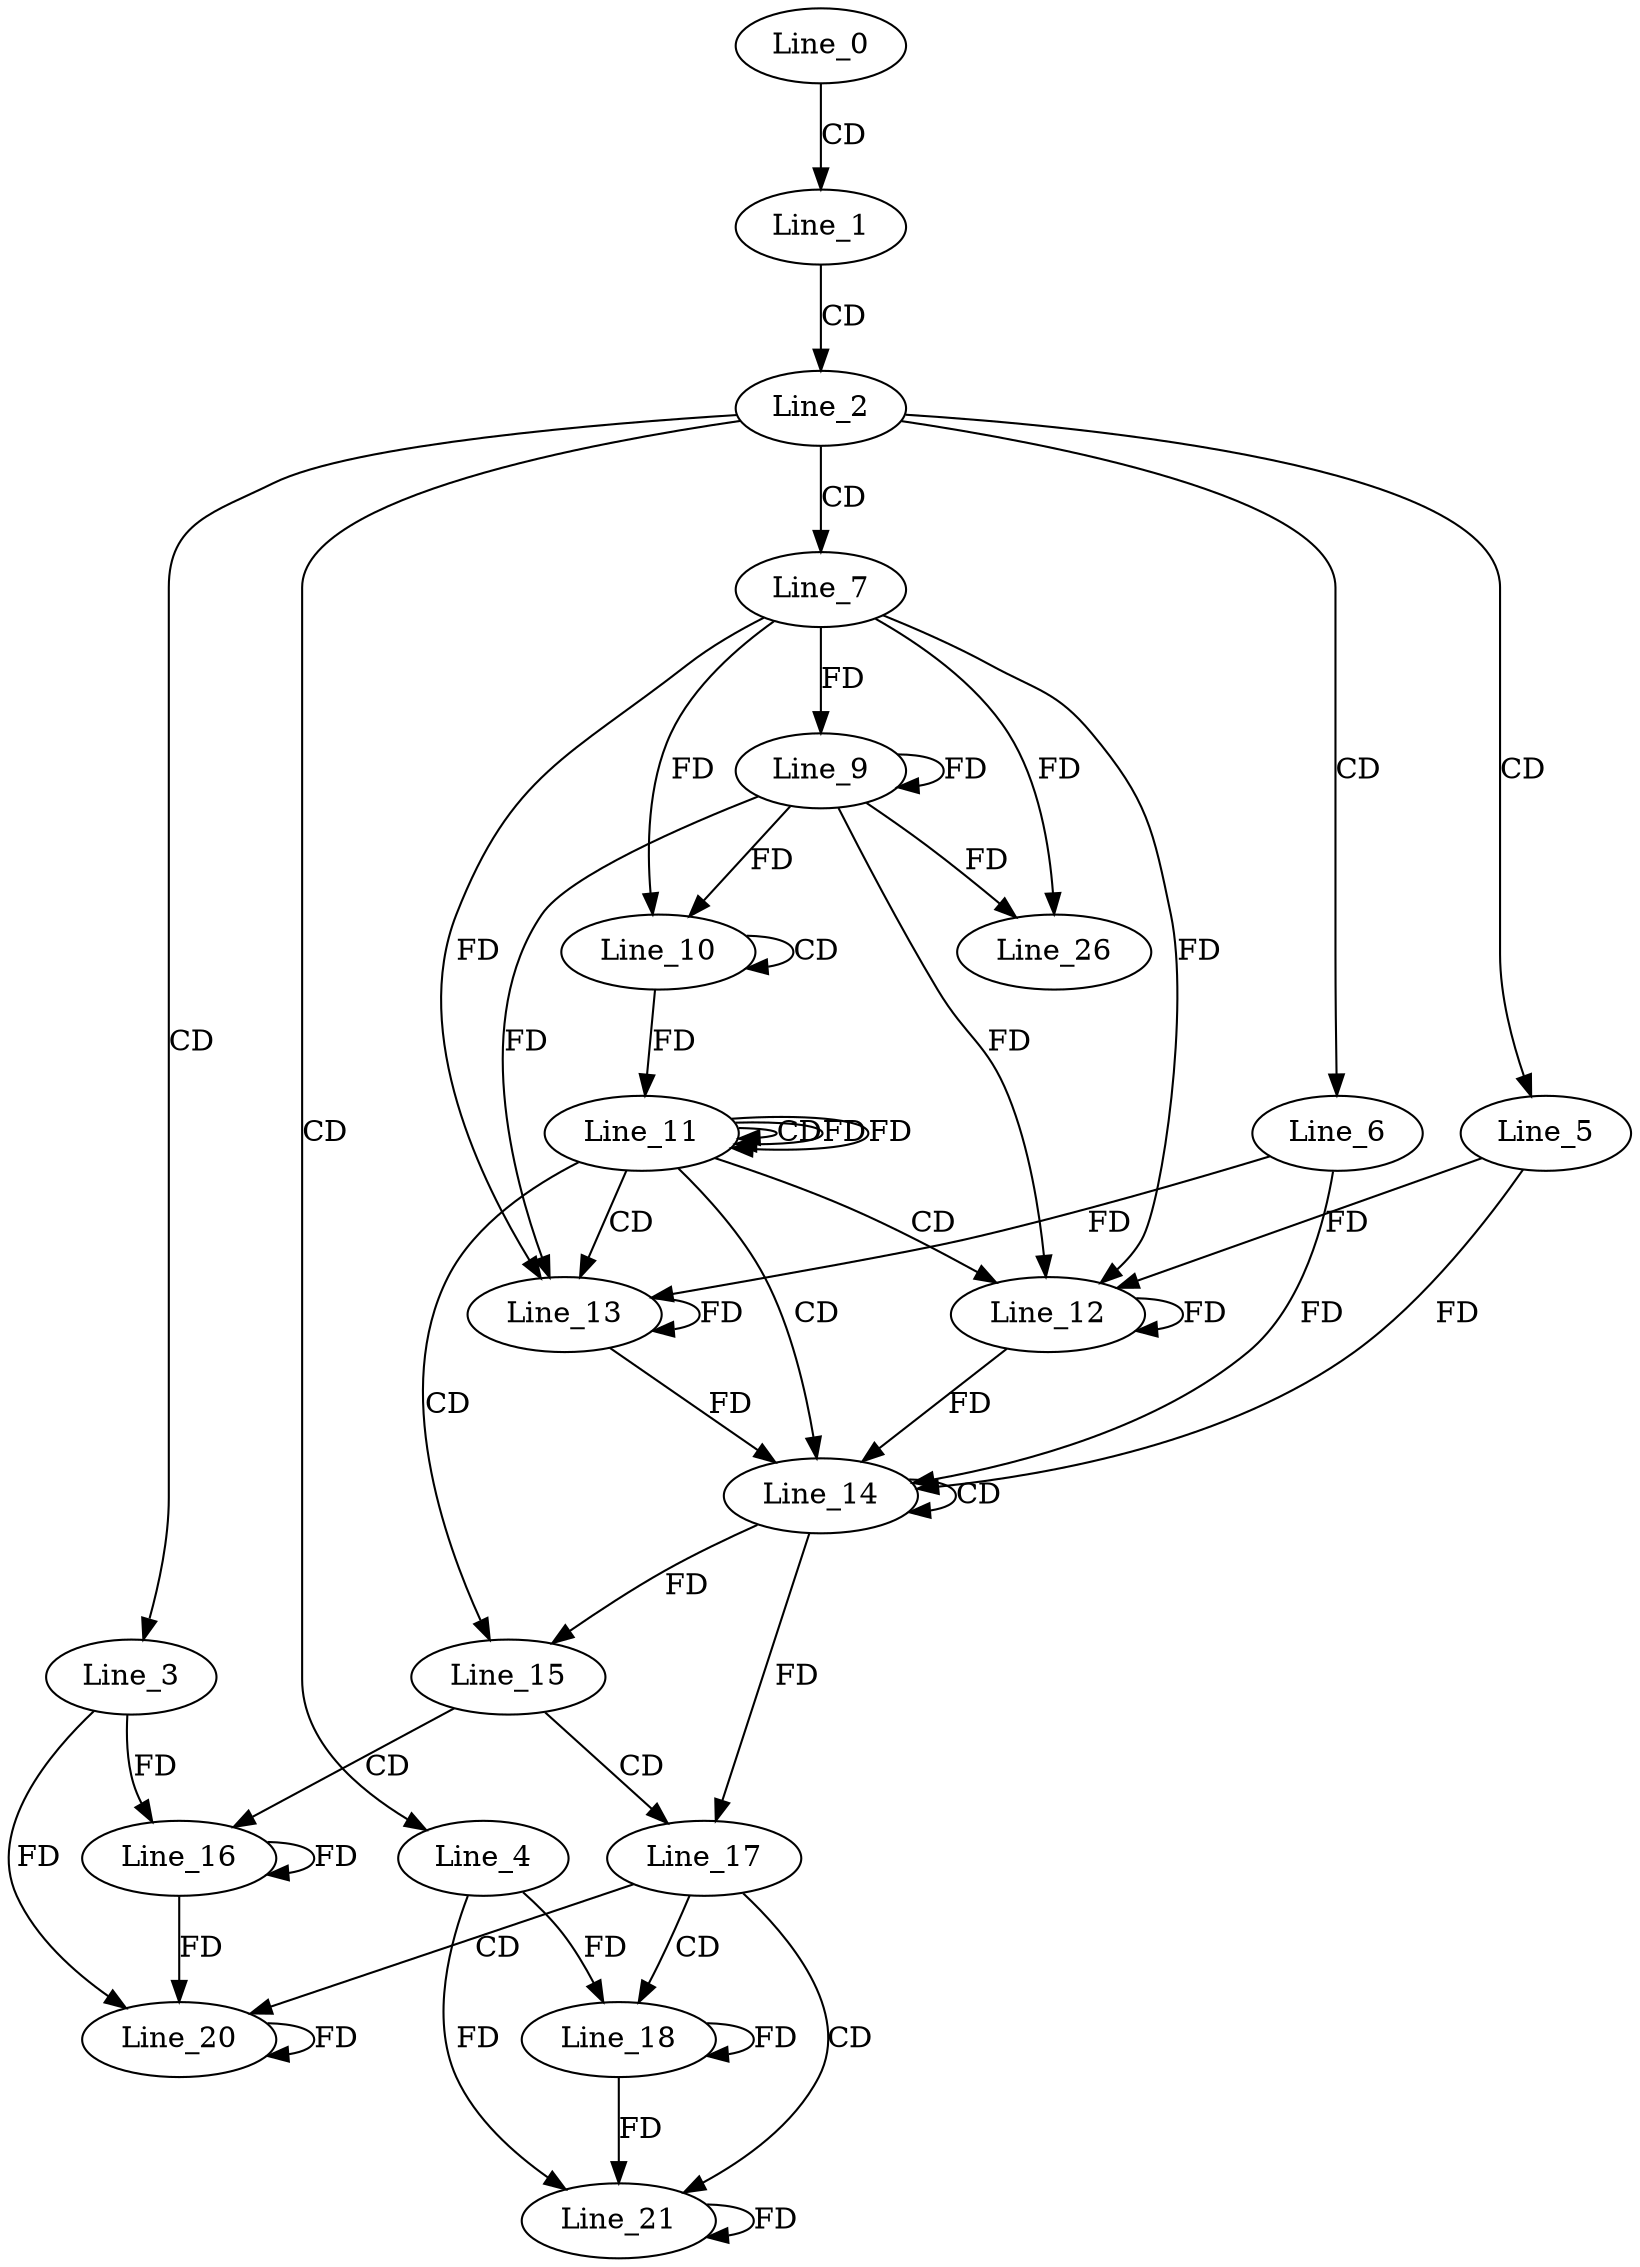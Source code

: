 digraph G {
  Line_0;
  Line_1;
  Line_2;
  Line_3;
  Line_4;
  Line_5;
  Line_6;
  Line_7;
  Line_9;
  Line_10;
  Line_10;
  Line_11;
  Line_11;
  Line_11;
  Line_12;
  Line_12;
  Line_13;
  Line_13;
  Line_14;
  Line_14;
  Line_15;
  Line_16;
  Line_17;
  Line_18;
  Line_20;
  Line_21;
  Line_26;
  Line_0 -> Line_1 [ label="CD" ];
  Line_1 -> Line_2 [ label="CD" ];
  Line_2 -> Line_3 [ label="CD" ];
  Line_2 -> Line_4 [ label="CD" ];
  Line_2 -> Line_5 [ label="CD" ];
  Line_2 -> Line_6 [ label="CD" ];
  Line_2 -> Line_7 [ label="CD" ];
  Line_7 -> Line_9 [ label="FD" ];
  Line_9 -> Line_9 [ label="FD" ];
  Line_10 -> Line_10 [ label="CD" ];
  Line_7 -> Line_10 [ label="FD" ];
  Line_9 -> Line_10 [ label="FD" ];
  Line_10 -> Line_11 [ label="FD" ];
  Line_11 -> Line_11 [ label="CD" ];
  Line_11 -> Line_11 [ label="FD" ];
  Line_11 -> Line_12 [ label="CD" ];
  Line_12 -> Line_12 [ label="FD" ];
  Line_5 -> Line_12 [ label="FD" ];
  Line_7 -> Line_12 [ label="FD" ];
  Line_9 -> Line_12 [ label="FD" ];
  Line_11 -> Line_13 [ label="CD" ];
  Line_13 -> Line_13 [ label="FD" ];
  Line_6 -> Line_13 [ label="FD" ];
  Line_7 -> Line_13 [ label="FD" ];
  Line_9 -> Line_13 [ label="FD" ];
  Line_11 -> Line_14 [ label="CD" ];
  Line_14 -> Line_14 [ label="CD" ];
  Line_12 -> Line_14 [ label="FD" ];
  Line_5 -> Line_14 [ label="FD" ];
  Line_13 -> Line_14 [ label="FD" ];
  Line_6 -> Line_14 [ label="FD" ];
  Line_11 -> Line_15 [ label="CD" ];
  Line_14 -> Line_15 [ label="FD" ];
  Line_15 -> Line_16 [ label="CD" ];
  Line_16 -> Line_16 [ label="FD" ];
  Line_3 -> Line_16 [ label="FD" ];
  Line_15 -> Line_17 [ label="CD" ];
  Line_14 -> Line_17 [ label="FD" ];
  Line_17 -> Line_18 [ label="CD" ];
  Line_18 -> Line_18 [ label="FD" ];
  Line_4 -> Line_18 [ label="FD" ];
  Line_17 -> Line_20 [ label="CD" ];
  Line_16 -> Line_20 [ label="FD" ];
  Line_20 -> Line_20 [ label="FD" ];
  Line_3 -> Line_20 [ label="FD" ];
  Line_17 -> Line_21 [ label="CD" ];
  Line_18 -> Line_21 [ label="FD" ];
  Line_21 -> Line_21 [ label="FD" ];
  Line_4 -> Line_21 [ label="FD" ];
  Line_7 -> Line_26 [ label="FD" ];
  Line_9 -> Line_26 [ label="FD" ];
  Line_11 -> Line_11 [ label="FD" ];
}
